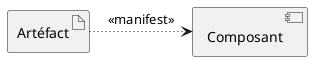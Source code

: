 @startuml
skinparam backgroundcolor transparent
artifact Artéfact
component Composant

Artéfact -[dotted]r-> Composant : <<manifest>>

@enduml